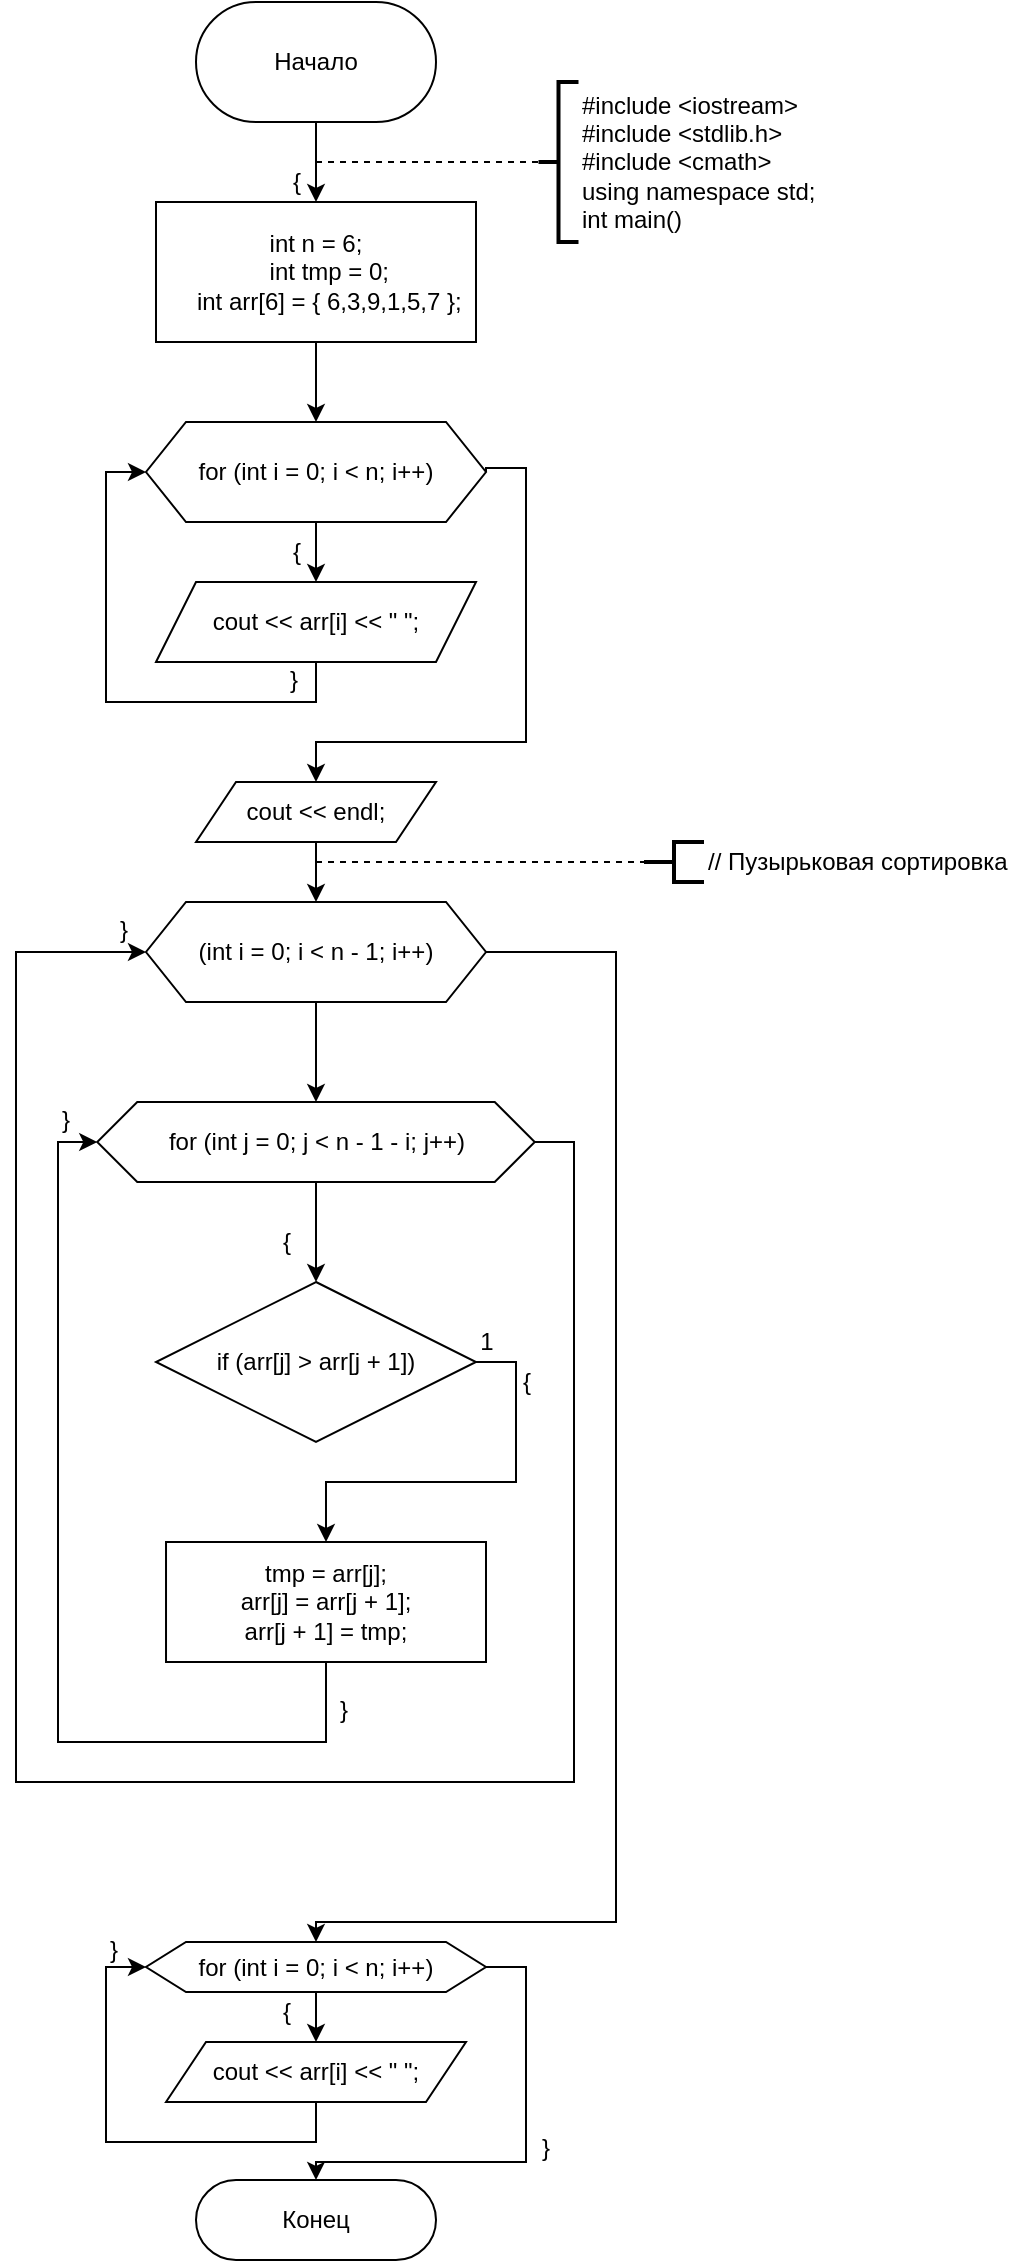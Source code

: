 <mxfile version="16.0.0" type="device"><diagram id="C5RBs43oDa-KdzZeNtuy" name="Page-1"><mxGraphModel dx="971" dy="546" grid="1" gridSize="10" guides="1" tooltips="1" connect="1" arrows="1" fold="1" page="1" pageScale="1" pageWidth="827" pageHeight="1169" math="0" shadow="0"><root><mxCell id="WIyWlLk6GJQsqaUBKTNV-0"/><mxCell id="WIyWlLk6GJQsqaUBKTNV-1" parent="WIyWlLk6GJQsqaUBKTNV-0"/><mxCell id="kvwk_zXzjeEm2TGd5q2e-3" style="edgeStyle=orthogonalEdgeStyle;rounded=0;orthogonalLoop=1;jettySize=auto;html=1;exitX=0.5;exitY=1;exitDx=0;exitDy=0;entryX=0.5;entryY=0;entryDx=0;entryDy=0;" parent="WIyWlLk6GJQsqaUBKTNV-1" source="kvwk_zXzjeEm2TGd5q2e-0" target="kvwk_zXzjeEm2TGd5q2e-2" edge="1"><mxGeometry relative="1" as="geometry"/></mxCell><mxCell id="kvwk_zXzjeEm2TGd5q2e-0" value="Начало" style="rounded=1;whiteSpace=wrap;html=1;arcSize=50;" parent="WIyWlLk6GJQsqaUBKTNV-1" vertex="1"><mxGeometry x="160" y="40" width="120" height="60" as="geometry"/></mxCell><mxCell id="kvwk_zXzjeEm2TGd5q2e-1" value="Конец" style="rounded=1;whiteSpace=wrap;html=1;arcSize=50;" parent="WIyWlLk6GJQsqaUBKTNV-1" vertex="1"><mxGeometry x="160" y="1129" width="120" height="40" as="geometry"/></mxCell><mxCell id="kvwk_zXzjeEm2TGd5q2e-109" style="edgeStyle=orthogonalEdgeStyle;rounded=0;orthogonalLoop=1;jettySize=auto;html=1;exitX=0.5;exitY=1;exitDx=0;exitDy=0;entryX=0.5;entryY=0;entryDx=0;entryDy=0;" parent="WIyWlLk6GJQsqaUBKTNV-1" source="kvwk_zXzjeEm2TGd5q2e-2" target="kvwk_zXzjeEm2TGd5q2e-106" edge="1"><mxGeometry relative="1" as="geometry"/></mxCell><mxCell id="kvwk_zXzjeEm2TGd5q2e-2" value="&lt;div&gt;int n = 6;&lt;/div&gt;&lt;div&gt;&amp;nbsp; &amp;nbsp; int tmp = 0;&lt;/div&gt;&lt;div&gt;&amp;nbsp; &amp;nbsp; int arr[6] = { 6,3,9,1,5,7 };&lt;/div&gt;" style="rounded=0;whiteSpace=wrap;html=1;" parent="WIyWlLk6GJQsqaUBKTNV-1" vertex="1"><mxGeometry x="140" y="140" width="160" height="70" as="geometry"/></mxCell><mxCell id="kvwk_zXzjeEm2TGd5q2e-4" value="" style="endArrow=none;dashed=1;html=1;rounded=0;" parent="WIyWlLk6GJQsqaUBKTNV-1" target="kvwk_zXzjeEm2TGd5q2e-5" edge="1"><mxGeometry width="50" height="50" relative="1" as="geometry"><mxPoint x="220" y="120" as="sourcePoint"/><mxPoint x="320" y="120" as="targetPoint"/></mxGeometry></mxCell><mxCell id="kvwk_zXzjeEm2TGd5q2e-5" value="&lt;div&gt;#include &amp;lt;iostream&amp;gt;&lt;/div&gt;&lt;div&gt;#include &amp;lt;stdlib.h&amp;gt;&lt;/div&gt;&lt;div&gt;#include &amp;lt;cmath&amp;gt;&lt;/div&gt;&lt;div&gt;using namespace std;&lt;/div&gt;&lt;div&gt;int main()&lt;/div&gt;" style="strokeWidth=2;html=1;shape=mxgraph.flowchart.annotation_2;align=left;labelPosition=right;pointerEvents=1;" parent="WIyWlLk6GJQsqaUBKTNV-1" vertex="1"><mxGeometry x="331.25" y="80" width="20" height="80" as="geometry"/></mxCell><mxCell id="kvwk_zXzjeEm2TGd5q2e-93" value="}" style="text;whiteSpace=wrap;html=1;" parent="WIyWlLk6GJQsqaUBKTNV-1" vertex="1"><mxGeometry x="205" y="365" width="10" height="30" as="geometry"/></mxCell><mxCell id="kvwk_zXzjeEm2TGd5q2e-94" value="{" style="text;html=1;align=center;verticalAlign=middle;resizable=0;points=[];autosize=1;strokeColor=none;fillColor=none;" parent="WIyWlLk6GJQsqaUBKTNV-1" vertex="1"><mxGeometry x="200" y="305" width="20" height="20" as="geometry"/></mxCell><mxCell id="kvwk_zXzjeEm2TGd5q2e-95" value="{" style="text;html=1;align=center;verticalAlign=middle;resizable=0;points=[];autosize=1;strokeColor=none;fillColor=none;" parent="WIyWlLk6GJQsqaUBKTNV-1" vertex="1"><mxGeometry x="200" y="120" width="20" height="20" as="geometry"/></mxCell><mxCell id="kvwk_zXzjeEm2TGd5q2e-111" style="edgeStyle=orthogonalEdgeStyle;rounded=0;orthogonalLoop=1;jettySize=auto;html=1;exitX=0.5;exitY=1;exitDx=0;exitDy=0;entryX=0.5;entryY=0;entryDx=0;entryDy=0;" parent="WIyWlLk6GJQsqaUBKTNV-1" source="kvwk_zXzjeEm2TGd5q2e-106" target="kvwk_zXzjeEm2TGd5q2e-110" edge="1"><mxGeometry relative="1" as="geometry"/></mxCell><mxCell id="kvwk_zXzjeEm2TGd5q2e-116" style="edgeStyle=orthogonalEdgeStyle;rounded=0;orthogonalLoop=1;jettySize=auto;html=1;exitX=1;exitY=0.5;exitDx=0;exitDy=0;entryX=0.5;entryY=0;entryDx=0;entryDy=0;" parent="WIyWlLk6GJQsqaUBKTNV-1" source="kvwk_zXzjeEm2TGd5q2e-106" target="kvwk_zXzjeEm2TGd5q2e-113" edge="1"><mxGeometry relative="1" as="geometry"><Array as="points"><mxPoint x="325" y="273"/><mxPoint x="325" y="410"/><mxPoint x="220" y="410"/></Array></mxGeometry></mxCell><mxCell id="kvwk_zXzjeEm2TGd5q2e-106" value="for (int i = 0; i &amp;lt; n; i++)" style="shape=hexagon;perimeter=hexagonPerimeter2;whiteSpace=wrap;html=1;fixedSize=1;" parent="WIyWlLk6GJQsqaUBKTNV-1" vertex="1"><mxGeometry x="135" y="250" width="170" height="50" as="geometry"/></mxCell><mxCell id="kvwk_zXzjeEm2TGd5q2e-172" style="edgeStyle=orthogonalEdgeStyle;rounded=0;orthogonalLoop=1;jettySize=auto;html=1;exitX=0.5;exitY=1;exitDx=0;exitDy=0;entryX=0.5;entryY=0;entryDx=0;entryDy=0;" parent="WIyWlLk6GJQsqaUBKTNV-1" source="kvwk_zXzjeEm2TGd5q2e-107" target="kvwk_zXzjeEm2TGd5q2e-171" edge="1"><mxGeometry relative="1" as="geometry"/></mxCell><mxCell id="1s0OW02w-336fnteM4P5-0" style="edgeStyle=orthogonalEdgeStyle;rounded=0;orthogonalLoop=1;jettySize=auto;html=1;exitX=1;exitY=0.5;exitDx=0;exitDy=0;entryX=0;entryY=0.5;entryDx=0;entryDy=0;" edge="1" parent="WIyWlLk6GJQsqaUBKTNV-1" source="kvwk_zXzjeEm2TGd5q2e-107" target="kvwk_zXzjeEm2TGd5q2e-108"><mxGeometry relative="1" as="geometry"><Array as="points"><mxPoint x="349" y="610"/><mxPoint x="349" y="930"/><mxPoint x="70" y="930"/><mxPoint x="70" y="515"/></Array></mxGeometry></mxCell><mxCell id="kvwk_zXzjeEm2TGd5q2e-107" value="for (int j = 0; j &amp;lt; n - 1 - i; j++)" style="shape=hexagon;perimeter=hexagonPerimeter2;whiteSpace=wrap;html=1;fixedSize=1;" parent="WIyWlLk6GJQsqaUBKTNV-1" vertex="1"><mxGeometry x="110.62" y="590" width="218.75" height="40" as="geometry"/></mxCell><mxCell id="kvwk_zXzjeEm2TGd5q2e-141" style="edgeStyle=orthogonalEdgeStyle;rounded=0;orthogonalLoop=1;jettySize=auto;html=1;exitX=1;exitY=0.5;exitDx=0;exitDy=0;entryX=0.5;entryY=0;entryDx=0;entryDy=0;" parent="WIyWlLk6GJQsqaUBKTNV-1" source="kvwk_zXzjeEm2TGd5q2e-108" target="kvwk_zXzjeEm2TGd5q2e-135" edge="1"><mxGeometry relative="1" as="geometry"><Array as="points"><mxPoint x="370" y="515"/><mxPoint x="370" y="1000"/><mxPoint x="220" y="1000"/></Array></mxGeometry></mxCell><mxCell id="1s0OW02w-336fnteM4P5-1" style="edgeStyle=orthogonalEdgeStyle;rounded=0;orthogonalLoop=1;jettySize=auto;html=1;exitX=0.5;exitY=1;exitDx=0;exitDy=0;entryX=0.5;entryY=0;entryDx=0;entryDy=0;" edge="1" parent="WIyWlLk6GJQsqaUBKTNV-1" source="kvwk_zXzjeEm2TGd5q2e-108" target="kvwk_zXzjeEm2TGd5q2e-107"><mxGeometry relative="1" as="geometry"/></mxCell><mxCell id="kvwk_zXzjeEm2TGd5q2e-108" value="(int i = 0; i &amp;lt; n - 1; i++)" style="shape=hexagon;perimeter=hexagonPerimeter2;whiteSpace=wrap;html=1;fixedSize=1;" parent="WIyWlLk6GJQsqaUBKTNV-1" vertex="1"><mxGeometry x="135" y="490" width="170" height="50" as="geometry"/></mxCell><mxCell id="kvwk_zXzjeEm2TGd5q2e-114" style="edgeStyle=orthogonalEdgeStyle;rounded=0;orthogonalLoop=1;jettySize=auto;html=1;exitX=0.5;exitY=1;exitDx=0;exitDy=0;entryX=0;entryY=0.5;entryDx=0;entryDy=0;" parent="WIyWlLk6GJQsqaUBKTNV-1" source="kvwk_zXzjeEm2TGd5q2e-110" target="kvwk_zXzjeEm2TGd5q2e-106" edge="1"><mxGeometry relative="1" as="geometry"/></mxCell><mxCell id="kvwk_zXzjeEm2TGd5q2e-110" value="cout &amp;lt;&amp;lt; arr[i] &amp;lt;&amp;lt; &quot; &quot;;" style="shape=parallelogram;perimeter=parallelogramPerimeter;whiteSpace=wrap;html=1;fixedSize=1;" parent="WIyWlLk6GJQsqaUBKTNV-1" vertex="1"><mxGeometry x="140" y="330" width="160" height="40" as="geometry"/></mxCell><mxCell id="kvwk_zXzjeEm2TGd5q2e-117" style="edgeStyle=orthogonalEdgeStyle;rounded=0;orthogonalLoop=1;jettySize=auto;html=1;exitX=0.5;exitY=1;exitDx=0;exitDy=0;entryX=0.5;entryY=0;entryDx=0;entryDy=0;" parent="WIyWlLk6GJQsqaUBKTNV-1" source="kvwk_zXzjeEm2TGd5q2e-113" target="kvwk_zXzjeEm2TGd5q2e-108" edge="1"><mxGeometry relative="1" as="geometry"/></mxCell><mxCell id="kvwk_zXzjeEm2TGd5q2e-113" value="cout &amp;lt;&amp;lt; endl;" style="shape=parallelogram;perimeter=parallelogramPerimeter;whiteSpace=wrap;html=1;fixedSize=1;" parent="WIyWlLk6GJQsqaUBKTNV-1" vertex="1"><mxGeometry x="160" y="430" width="120" height="30" as="geometry"/></mxCell><mxCell id="kvwk_zXzjeEm2TGd5q2e-140" style="edgeStyle=orthogonalEdgeStyle;rounded=0;orthogonalLoop=1;jettySize=auto;html=1;exitX=0.5;exitY=1;exitDx=0;exitDy=0;entryX=0.5;entryY=0;entryDx=0;entryDy=0;" parent="WIyWlLk6GJQsqaUBKTNV-1" source="kvwk_zXzjeEm2TGd5q2e-135" target="kvwk_zXzjeEm2TGd5q2e-137" edge="1"><mxGeometry relative="1" as="geometry"/></mxCell><mxCell id="kvwk_zXzjeEm2TGd5q2e-180" style="edgeStyle=orthogonalEdgeStyle;rounded=0;orthogonalLoop=1;jettySize=auto;html=1;exitX=1;exitY=0.5;exitDx=0;exitDy=0;" parent="WIyWlLk6GJQsqaUBKTNV-1" source="kvwk_zXzjeEm2TGd5q2e-135" target="kvwk_zXzjeEm2TGd5q2e-1" edge="1"><mxGeometry relative="1" as="geometry"><Array as="points"><mxPoint x="325" y="1023"/><mxPoint x="325" y="1120"/><mxPoint x="220" y="1120"/></Array></mxGeometry></mxCell><mxCell id="kvwk_zXzjeEm2TGd5q2e-135" value="for (int i = 0; i &amp;lt; n; i++)" style="shape=hexagon;perimeter=hexagonPerimeter2;whiteSpace=wrap;html=1;fixedSize=1;" parent="WIyWlLk6GJQsqaUBKTNV-1" vertex="1"><mxGeometry x="135" y="1010" width="170" height="25" as="geometry"/></mxCell><mxCell id="kvwk_zXzjeEm2TGd5q2e-179" style="edgeStyle=orthogonalEdgeStyle;rounded=0;orthogonalLoop=1;jettySize=auto;html=1;exitX=0.5;exitY=1;exitDx=0;exitDy=0;entryX=0;entryY=0.5;entryDx=0;entryDy=0;" parent="WIyWlLk6GJQsqaUBKTNV-1" source="kvwk_zXzjeEm2TGd5q2e-137" target="kvwk_zXzjeEm2TGd5q2e-135" edge="1"><mxGeometry relative="1" as="geometry"/></mxCell><mxCell id="kvwk_zXzjeEm2TGd5q2e-137" value="cout &amp;lt;&amp;lt; arr[i] &amp;lt;&amp;lt; &quot; &quot;;" style="shape=parallelogram;perimeter=parallelogramPerimeter;whiteSpace=wrap;html=1;fixedSize=1;" parent="WIyWlLk6GJQsqaUBKTNV-1" vertex="1"><mxGeometry x="145" y="1060" width="150" height="30" as="geometry"/></mxCell><mxCell id="kvwk_zXzjeEm2TGd5q2e-145" value="" style="endArrow=none;dashed=1;html=1;rounded=0;" parent="WIyWlLk6GJQsqaUBKTNV-1" target="kvwk_zXzjeEm2TGd5q2e-146" edge="1"><mxGeometry width="50" height="50" relative="1" as="geometry"><mxPoint x="220" y="470" as="sourcePoint"/><mxPoint x="370" y="470" as="targetPoint"/></mxGeometry></mxCell><mxCell id="kvwk_zXzjeEm2TGd5q2e-146" value="// Пузырьковая сортировка" style="strokeWidth=2;html=1;shape=mxgraph.flowchart.annotation_2;align=left;labelPosition=right;pointerEvents=1;" parent="WIyWlLk6GJQsqaUBKTNV-1" vertex="1"><mxGeometry x="384" y="460" width="30" height="20" as="geometry"/></mxCell><mxCell id="kvwk_zXzjeEm2TGd5q2e-156" value="}" style="text;whiteSpace=wrap;html=1;" parent="WIyWlLk6GJQsqaUBKTNV-1" vertex="1"><mxGeometry x="115" y="1000" width="20" height="30" as="geometry"/></mxCell><mxCell id="kvwk_zXzjeEm2TGd5q2e-157" value="}" style="text;whiteSpace=wrap;html=1;" parent="WIyWlLk6GJQsqaUBKTNV-1" vertex="1"><mxGeometry x="331.25" y="1099" width="20" height="30" as="geometry"/></mxCell><mxCell id="kvwk_zXzjeEm2TGd5q2e-158" value="}" style="text;whiteSpace=wrap;html=1;" parent="WIyWlLk6GJQsqaUBKTNV-1" vertex="1"><mxGeometry x="90.62" y="585" width="20" height="30" as="geometry"/></mxCell><mxCell id="kvwk_zXzjeEm2TGd5q2e-159" value="}" style="text;whiteSpace=wrap;html=1;" parent="WIyWlLk6GJQsqaUBKTNV-1" vertex="1"><mxGeometry x="230" y="880" width="20" height="30" as="geometry"/></mxCell><mxCell id="kvwk_zXzjeEm2TGd5q2e-167" value="{" style="text;html=1;align=center;verticalAlign=middle;resizable=0;points=[];autosize=1;strokeColor=none;fillColor=none;" parent="WIyWlLk6GJQsqaUBKTNV-1" vertex="1"><mxGeometry x="195" y="1035" width="20" height="20" as="geometry"/></mxCell><mxCell id="kvwk_zXzjeEm2TGd5q2e-168" value="{" style="text;html=1;align=center;verticalAlign=middle;resizable=0;points=[];autosize=1;strokeColor=none;fillColor=none;" parent="WIyWlLk6GJQsqaUBKTNV-1" vertex="1"><mxGeometry x="315" y="720" width="20" height="20" as="geometry"/></mxCell><mxCell id="kvwk_zXzjeEm2TGd5q2e-169" value="{" style="text;html=1;align=center;verticalAlign=middle;resizable=0;points=[];autosize=1;strokeColor=none;fillColor=none;" parent="WIyWlLk6GJQsqaUBKTNV-1" vertex="1"><mxGeometry x="195" y="650" width="20" height="20" as="geometry"/></mxCell><mxCell id="kvwk_zXzjeEm2TGd5q2e-174" style="edgeStyle=orthogonalEdgeStyle;rounded=0;orthogonalLoop=1;jettySize=auto;html=1;exitX=1;exitY=0.5;exitDx=0;exitDy=0;entryX=0.5;entryY=0;entryDx=0;entryDy=0;" parent="WIyWlLk6GJQsqaUBKTNV-1" source="kvwk_zXzjeEm2TGd5q2e-171" target="kvwk_zXzjeEm2TGd5q2e-173" edge="1"><mxGeometry relative="1" as="geometry"><Array as="points"><mxPoint x="320" y="720"/><mxPoint x="320" y="780"/><mxPoint x="225" y="780"/></Array></mxGeometry></mxCell><mxCell id="kvwk_zXzjeEm2TGd5q2e-171" value="if (arr[j] &amp;gt; arr[j + 1])" style="rhombus;whiteSpace=wrap;html=1;" parent="WIyWlLk6GJQsqaUBKTNV-1" vertex="1"><mxGeometry x="140" y="680" width="159.99" height="80" as="geometry"/></mxCell><mxCell id="kvwk_zXzjeEm2TGd5q2e-175" style="edgeStyle=orthogonalEdgeStyle;rounded=0;orthogonalLoop=1;jettySize=auto;html=1;exitX=0.5;exitY=1;exitDx=0;exitDy=0;entryX=0;entryY=0.5;entryDx=0;entryDy=0;" parent="WIyWlLk6GJQsqaUBKTNV-1" source="kvwk_zXzjeEm2TGd5q2e-173" target="kvwk_zXzjeEm2TGd5q2e-107" edge="1"><mxGeometry relative="1" as="geometry"><Array as="points"><mxPoint x="225" y="910"/><mxPoint x="91" y="910"/><mxPoint x="91" y="610"/></Array></mxGeometry></mxCell><mxCell id="kvwk_zXzjeEm2TGd5q2e-173" value="&lt;div&gt;tmp = arr[j];&lt;/div&gt;&lt;div&gt;&lt;span&gt;arr[j] = arr[j + 1];&lt;/span&gt;&lt;/div&gt;&lt;div&gt;&lt;span&gt;arr[j + 1] = tmp;&lt;/span&gt;&lt;/div&gt;" style="rounded=0;whiteSpace=wrap;html=1;" parent="WIyWlLk6GJQsqaUBKTNV-1" vertex="1"><mxGeometry x="145.01" y="810" width="159.99" height="60" as="geometry"/></mxCell><mxCell id="kvwk_zXzjeEm2TGd5q2e-181" value="1" style="text;html=1;align=center;verticalAlign=middle;resizable=0;points=[];autosize=1;strokeColor=none;fillColor=none;" parent="WIyWlLk6GJQsqaUBKTNV-1" vertex="1"><mxGeometry x="295" y="700" width="20" height="20" as="geometry"/></mxCell><mxCell id="kvwk_zXzjeEm2TGd5q2e-188" value="}" style="text;whiteSpace=wrap;html=1;" parent="WIyWlLk6GJQsqaUBKTNV-1" vertex="1"><mxGeometry x="120.01" y="490" width="20" height="30" as="geometry"/></mxCell></root></mxGraphModel></diagram></mxfile>